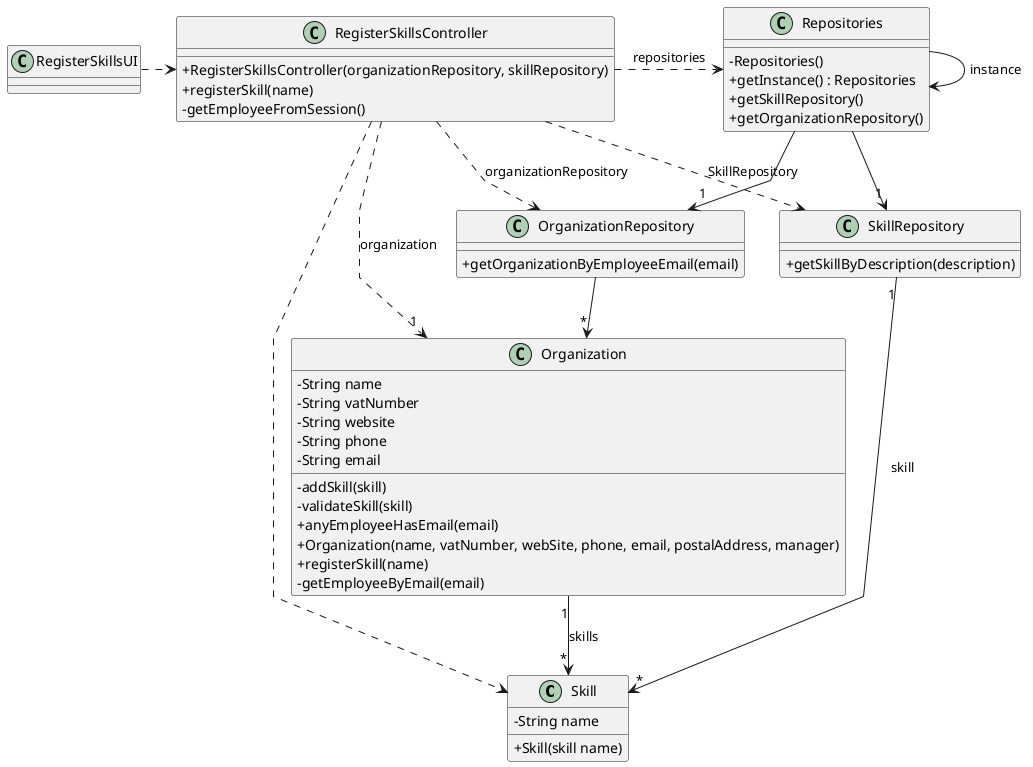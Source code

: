 @startuml
'skinparam monochrome true
skinparam packageStyle rectangle
skinparam shadowing false
skinparam linetype polyline
'skinparam linetype orto

skinparam classAttributeIconSize 0

'left to right direction

'class ApplicationSession
'{
'    + static getInstance()
'    + getCurrentSession()
'}
'
'class UserSession
'{
'    + getUserEmail()
'}

'class HRM {
'    - name
'    - email
'    - position
'    - phone
'    - ID
'}

class Skill {
    - String name

    + Skill(skill name)
}


class Organization {
    - String name
    - String vatNumber
    - String website
    - String phone
    - String email

    - addSkill(skill)
    - validateSkill(skill)
    + anyEmployeeHasEmail(email)
    + Organization(name, vatNumber, webSite, phone, email, postalAddress, manager)
    + registerSkill(name)
    - getEmployeeByEmail(email)

'  +saveTask(task)
}

class SkillRepository {
    + getSkillByDescription(description)
}

class OrganizationRepository {
    + getOrganizationByEmployeeEmail(email)
}

class Repositories {
    - Repositories()
    + getInstance() : Repositories
    + getSkillRepository()
    + getOrganizationRepository()
}

class RegisterSkillsController {
    + RegisterSkillsController(organizationRepository, skillRepository)
    '+ getTaskCategories()
    + registerSkill(name)
    '- getTaskCategoryByDescription(taskCategoryDescription)
    - getEmployeeFromSession()
}
'
'note right of RegisterSkillsController
'    - userEmail is obtained
'    from the user session
'end note
'
'note bottom of SkillRepository
'    - used for displaying
'    the skills list
'end note

class RegisterSkillsUI {
}

Repositories -> Repositories : instance
'ApplicationSession -> ApplicationSession : instance

RegisterSkillsUI .> RegisterSkillsController

RegisterSkillsController .> Repositories : repositories

Repositories -> "1" SkillRepository

RegisterSkillsController ..> Skill
RegisterSkillsController ..> OrganizationRepository : organizationRepository
RegisterSkillsController ..> SkillRepository : SkillRepository

Repositories --> "1" OrganizationRepository

OrganizationRepository --> "*" Organization
'ApplicationSession --> "1" UserSession : userSession

RegisterSkillsController ..> "1" Organization : organization
'RegisterSkillsController ..> ApplicationSession
'RegisterSkillsController ..> UserSession
' Task "*" --> "1" Skill : skill
SkillRepository "1" --> "*" Skill : skill
Organization "1" --> "*" Skill : skills
'Skill --> HRM : registeredBy
'
'Organization --> "*" HRM : employs

@enduml